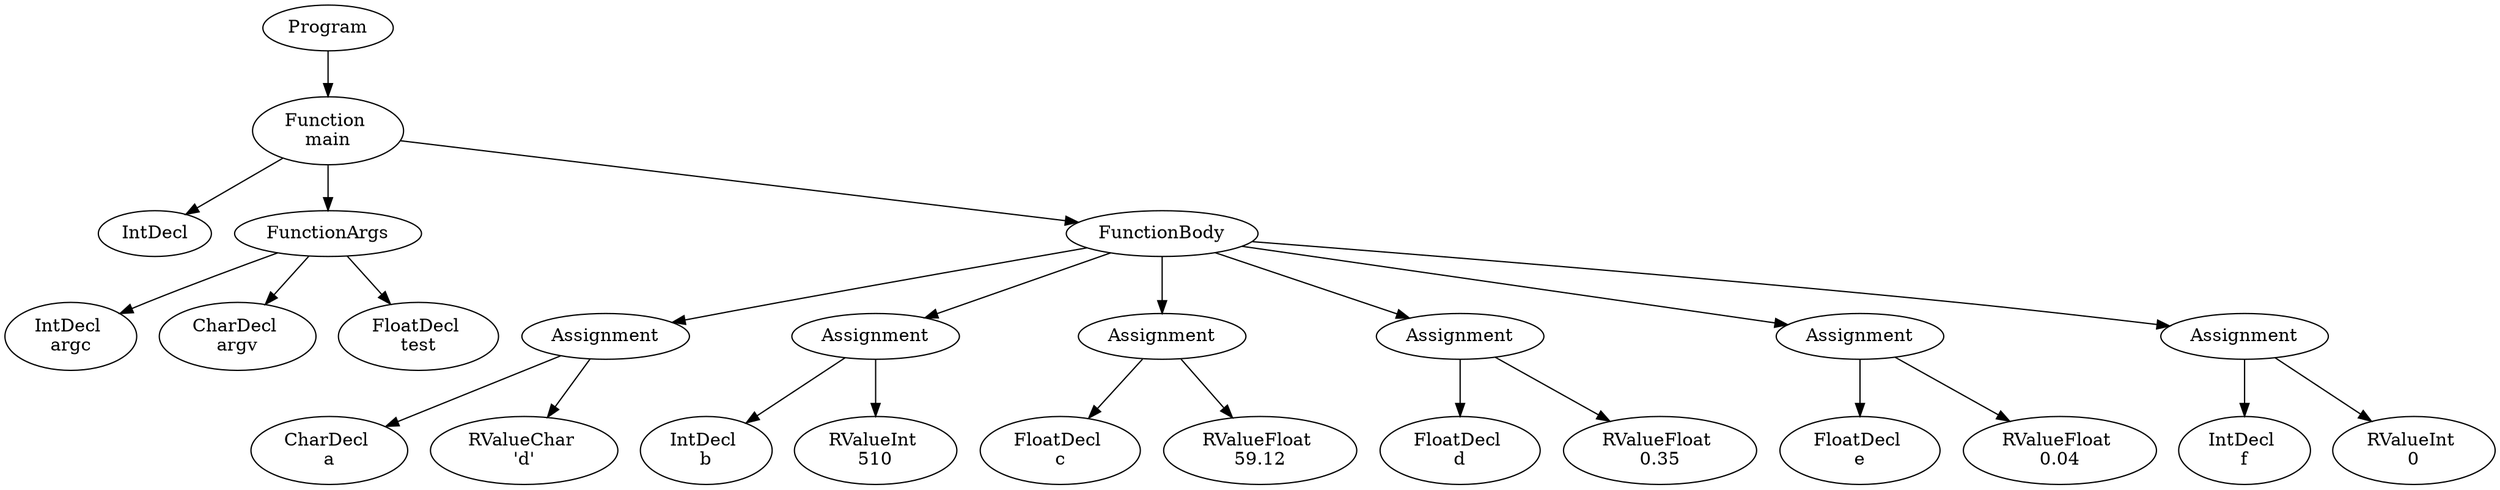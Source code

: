 digraph AST {
1 [label="Program"];
2 [label="Function \nmain"];
3 [label="IntDecl"];
4 [label="FunctionArgs"];
5 [label="IntDecl \nargc"];
6 [label="CharDecl \nargv"];
7 [label="FloatDecl \ntest"];
4 -> 5;
4 -> 6;
4 -> 7;
8 [label="FunctionBody"];
9 [label="Assignment"];
10 [label="CharDecl \na"];
11 [label="RValueChar \n'd'"];
9 -> 10;
9 -> 11;
12 [label="Assignment"];
13 [label="IntDecl \nb"];
14 [label="RValueInt \n510"];
12 -> 13;
12 -> 14;
15 [label="Assignment"];
16 [label="FloatDecl \nc"];
17 [label="RValueFloat \n59.12"];
15 -> 16;
15 -> 17;
18 [label="Assignment"];
19 [label="FloatDecl \nd"];
20 [label="RValueFloat \n0.35"];
18 -> 19;
18 -> 20;
21 [label="Assignment"];
22 [label="FloatDecl \ne"];
23 [label="RValueFloat \n0.04"];
21 -> 22;
21 -> 23;
24 [label="Assignment"];
25 [label="IntDecl \nf"];
26 [label="RValueInt \n0"];
24 -> 25;
24 -> 26;
8 -> 9;
8 -> 12;
8 -> 15;
8 -> 18;
8 -> 21;
8 -> 24;
2 -> 3;
2 -> 4;
2 -> 8;
1 -> 2;
}